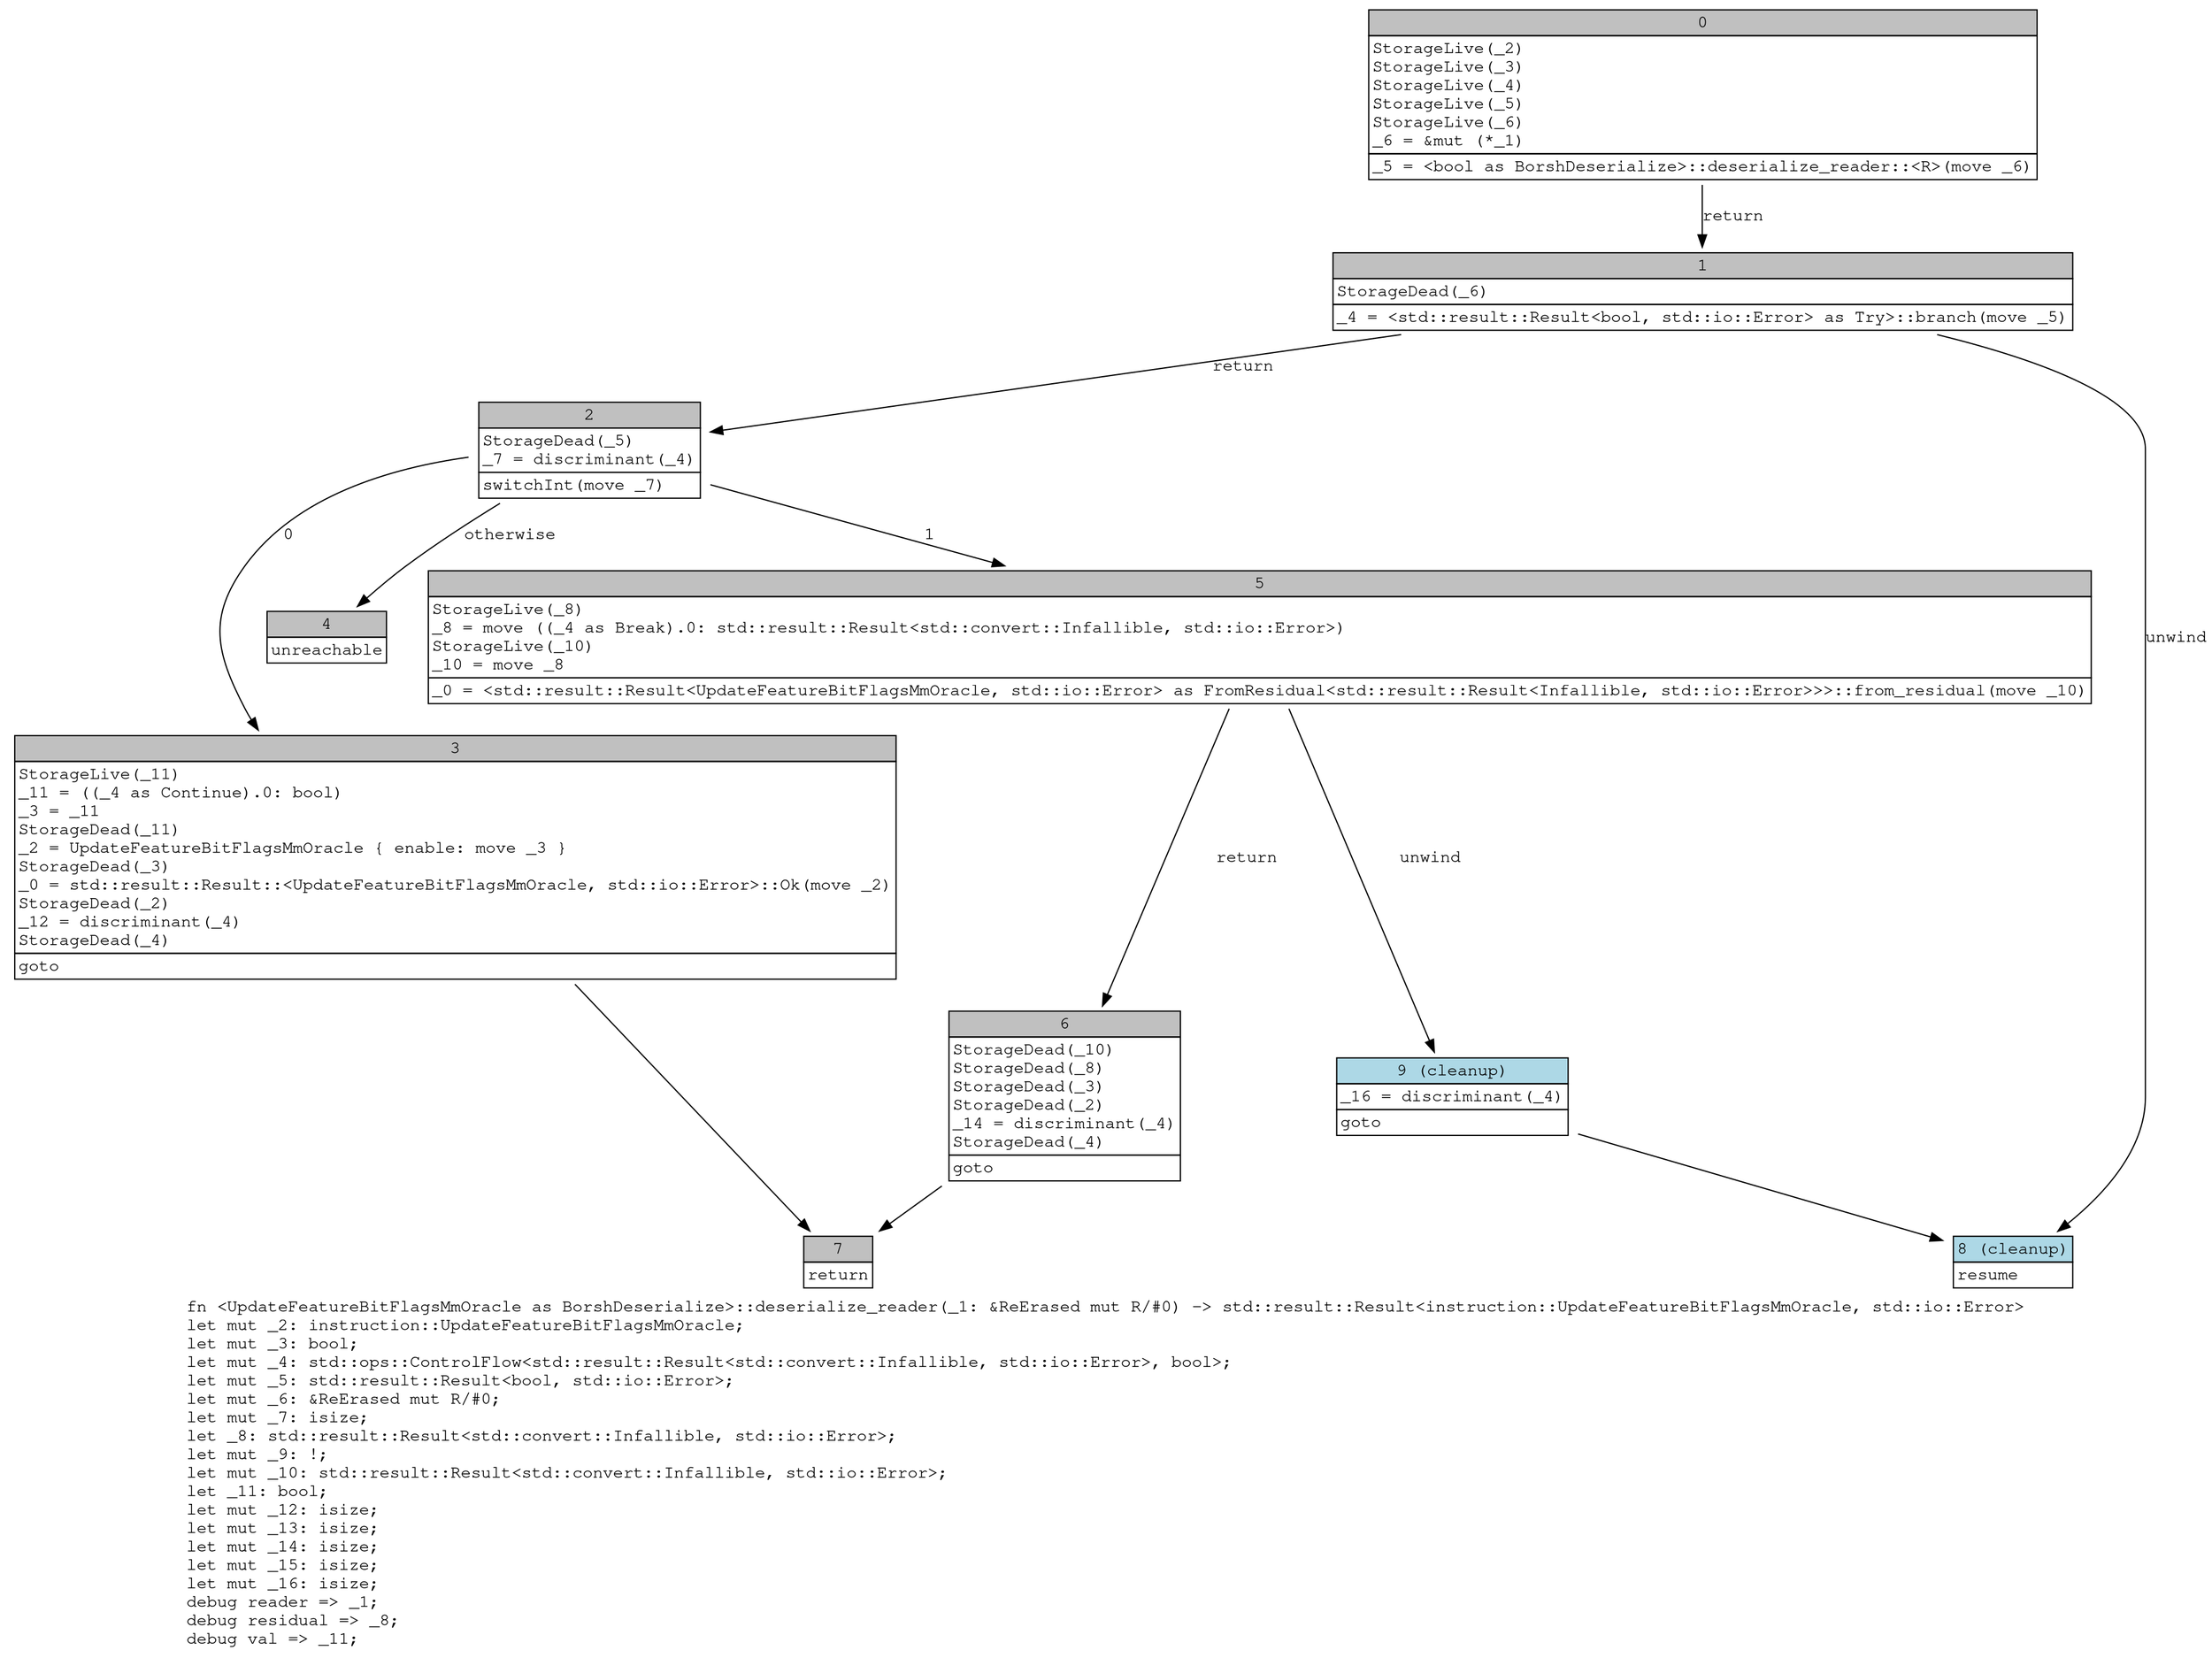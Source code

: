 digraph Mir_0_21541 {
    graph [fontname="Courier, monospace"];
    node [fontname="Courier, monospace"];
    edge [fontname="Courier, monospace"];
    label=<fn &lt;UpdateFeatureBitFlagsMmOracle as BorshDeserialize&gt;::deserialize_reader(_1: &amp;ReErased mut R/#0) -&gt; std::result::Result&lt;instruction::UpdateFeatureBitFlagsMmOracle, std::io::Error&gt;<br align="left"/>let mut _2: instruction::UpdateFeatureBitFlagsMmOracle;<br align="left"/>let mut _3: bool;<br align="left"/>let mut _4: std::ops::ControlFlow&lt;std::result::Result&lt;std::convert::Infallible, std::io::Error&gt;, bool&gt;;<br align="left"/>let mut _5: std::result::Result&lt;bool, std::io::Error&gt;;<br align="left"/>let mut _6: &amp;ReErased mut R/#0;<br align="left"/>let mut _7: isize;<br align="left"/>let _8: std::result::Result&lt;std::convert::Infallible, std::io::Error&gt;;<br align="left"/>let mut _9: !;<br align="left"/>let mut _10: std::result::Result&lt;std::convert::Infallible, std::io::Error&gt;;<br align="left"/>let _11: bool;<br align="left"/>let mut _12: isize;<br align="left"/>let mut _13: isize;<br align="left"/>let mut _14: isize;<br align="left"/>let mut _15: isize;<br align="left"/>let mut _16: isize;<br align="left"/>debug reader =&gt; _1;<br align="left"/>debug residual =&gt; _8;<br align="left"/>debug val =&gt; _11;<br align="left"/>>;
    bb0__0_21541 [shape="none", label=<<table border="0" cellborder="1" cellspacing="0"><tr><td bgcolor="gray" align="center" colspan="1">0</td></tr><tr><td align="left" balign="left">StorageLive(_2)<br/>StorageLive(_3)<br/>StorageLive(_4)<br/>StorageLive(_5)<br/>StorageLive(_6)<br/>_6 = &amp;mut (*_1)<br/></td></tr><tr><td align="left">_5 = &lt;bool as BorshDeserialize&gt;::deserialize_reader::&lt;R&gt;(move _6)</td></tr></table>>];
    bb1__0_21541 [shape="none", label=<<table border="0" cellborder="1" cellspacing="0"><tr><td bgcolor="gray" align="center" colspan="1">1</td></tr><tr><td align="left" balign="left">StorageDead(_6)<br/></td></tr><tr><td align="left">_4 = &lt;std::result::Result&lt;bool, std::io::Error&gt; as Try&gt;::branch(move _5)</td></tr></table>>];
    bb2__0_21541 [shape="none", label=<<table border="0" cellborder="1" cellspacing="0"><tr><td bgcolor="gray" align="center" colspan="1">2</td></tr><tr><td align="left" balign="left">StorageDead(_5)<br/>_7 = discriminant(_4)<br/></td></tr><tr><td align="left">switchInt(move _7)</td></tr></table>>];
    bb3__0_21541 [shape="none", label=<<table border="0" cellborder="1" cellspacing="0"><tr><td bgcolor="gray" align="center" colspan="1">3</td></tr><tr><td align="left" balign="left">StorageLive(_11)<br/>_11 = ((_4 as Continue).0: bool)<br/>_3 = _11<br/>StorageDead(_11)<br/>_2 = UpdateFeatureBitFlagsMmOracle { enable: move _3 }<br/>StorageDead(_3)<br/>_0 = std::result::Result::&lt;UpdateFeatureBitFlagsMmOracle, std::io::Error&gt;::Ok(move _2)<br/>StorageDead(_2)<br/>_12 = discriminant(_4)<br/>StorageDead(_4)<br/></td></tr><tr><td align="left">goto</td></tr></table>>];
    bb4__0_21541 [shape="none", label=<<table border="0" cellborder="1" cellspacing="0"><tr><td bgcolor="gray" align="center" colspan="1">4</td></tr><tr><td align="left">unreachable</td></tr></table>>];
    bb5__0_21541 [shape="none", label=<<table border="0" cellborder="1" cellspacing="0"><tr><td bgcolor="gray" align="center" colspan="1">5</td></tr><tr><td align="left" balign="left">StorageLive(_8)<br/>_8 = move ((_4 as Break).0: std::result::Result&lt;std::convert::Infallible, std::io::Error&gt;)<br/>StorageLive(_10)<br/>_10 = move _8<br/></td></tr><tr><td align="left">_0 = &lt;std::result::Result&lt;UpdateFeatureBitFlagsMmOracle, std::io::Error&gt; as FromResidual&lt;std::result::Result&lt;Infallible, std::io::Error&gt;&gt;&gt;::from_residual(move _10)</td></tr></table>>];
    bb6__0_21541 [shape="none", label=<<table border="0" cellborder="1" cellspacing="0"><tr><td bgcolor="gray" align="center" colspan="1">6</td></tr><tr><td align="left" balign="left">StorageDead(_10)<br/>StorageDead(_8)<br/>StorageDead(_3)<br/>StorageDead(_2)<br/>_14 = discriminant(_4)<br/>StorageDead(_4)<br/></td></tr><tr><td align="left">goto</td></tr></table>>];
    bb7__0_21541 [shape="none", label=<<table border="0" cellborder="1" cellspacing="0"><tr><td bgcolor="gray" align="center" colspan="1">7</td></tr><tr><td align="left">return</td></tr></table>>];
    bb8__0_21541 [shape="none", label=<<table border="0" cellborder="1" cellspacing="0"><tr><td bgcolor="lightblue" align="center" colspan="1">8 (cleanup)</td></tr><tr><td align="left">resume</td></tr></table>>];
    bb9__0_21541 [shape="none", label=<<table border="0" cellborder="1" cellspacing="0"><tr><td bgcolor="lightblue" align="center" colspan="1">9 (cleanup)</td></tr><tr><td align="left" balign="left">_16 = discriminant(_4)<br/></td></tr><tr><td align="left">goto</td></tr></table>>];
    bb0__0_21541 -> bb1__0_21541 [label="return"];
    bb1__0_21541 -> bb2__0_21541 [label="return"];
    bb1__0_21541 -> bb8__0_21541 [label="unwind"];
    bb2__0_21541 -> bb3__0_21541 [label="0"];
    bb2__0_21541 -> bb5__0_21541 [label="1"];
    bb2__0_21541 -> bb4__0_21541 [label="otherwise"];
    bb3__0_21541 -> bb7__0_21541 [label=""];
    bb5__0_21541 -> bb6__0_21541 [label="return"];
    bb5__0_21541 -> bb9__0_21541 [label="unwind"];
    bb6__0_21541 -> bb7__0_21541 [label=""];
    bb9__0_21541 -> bb8__0_21541 [label=""];
}
